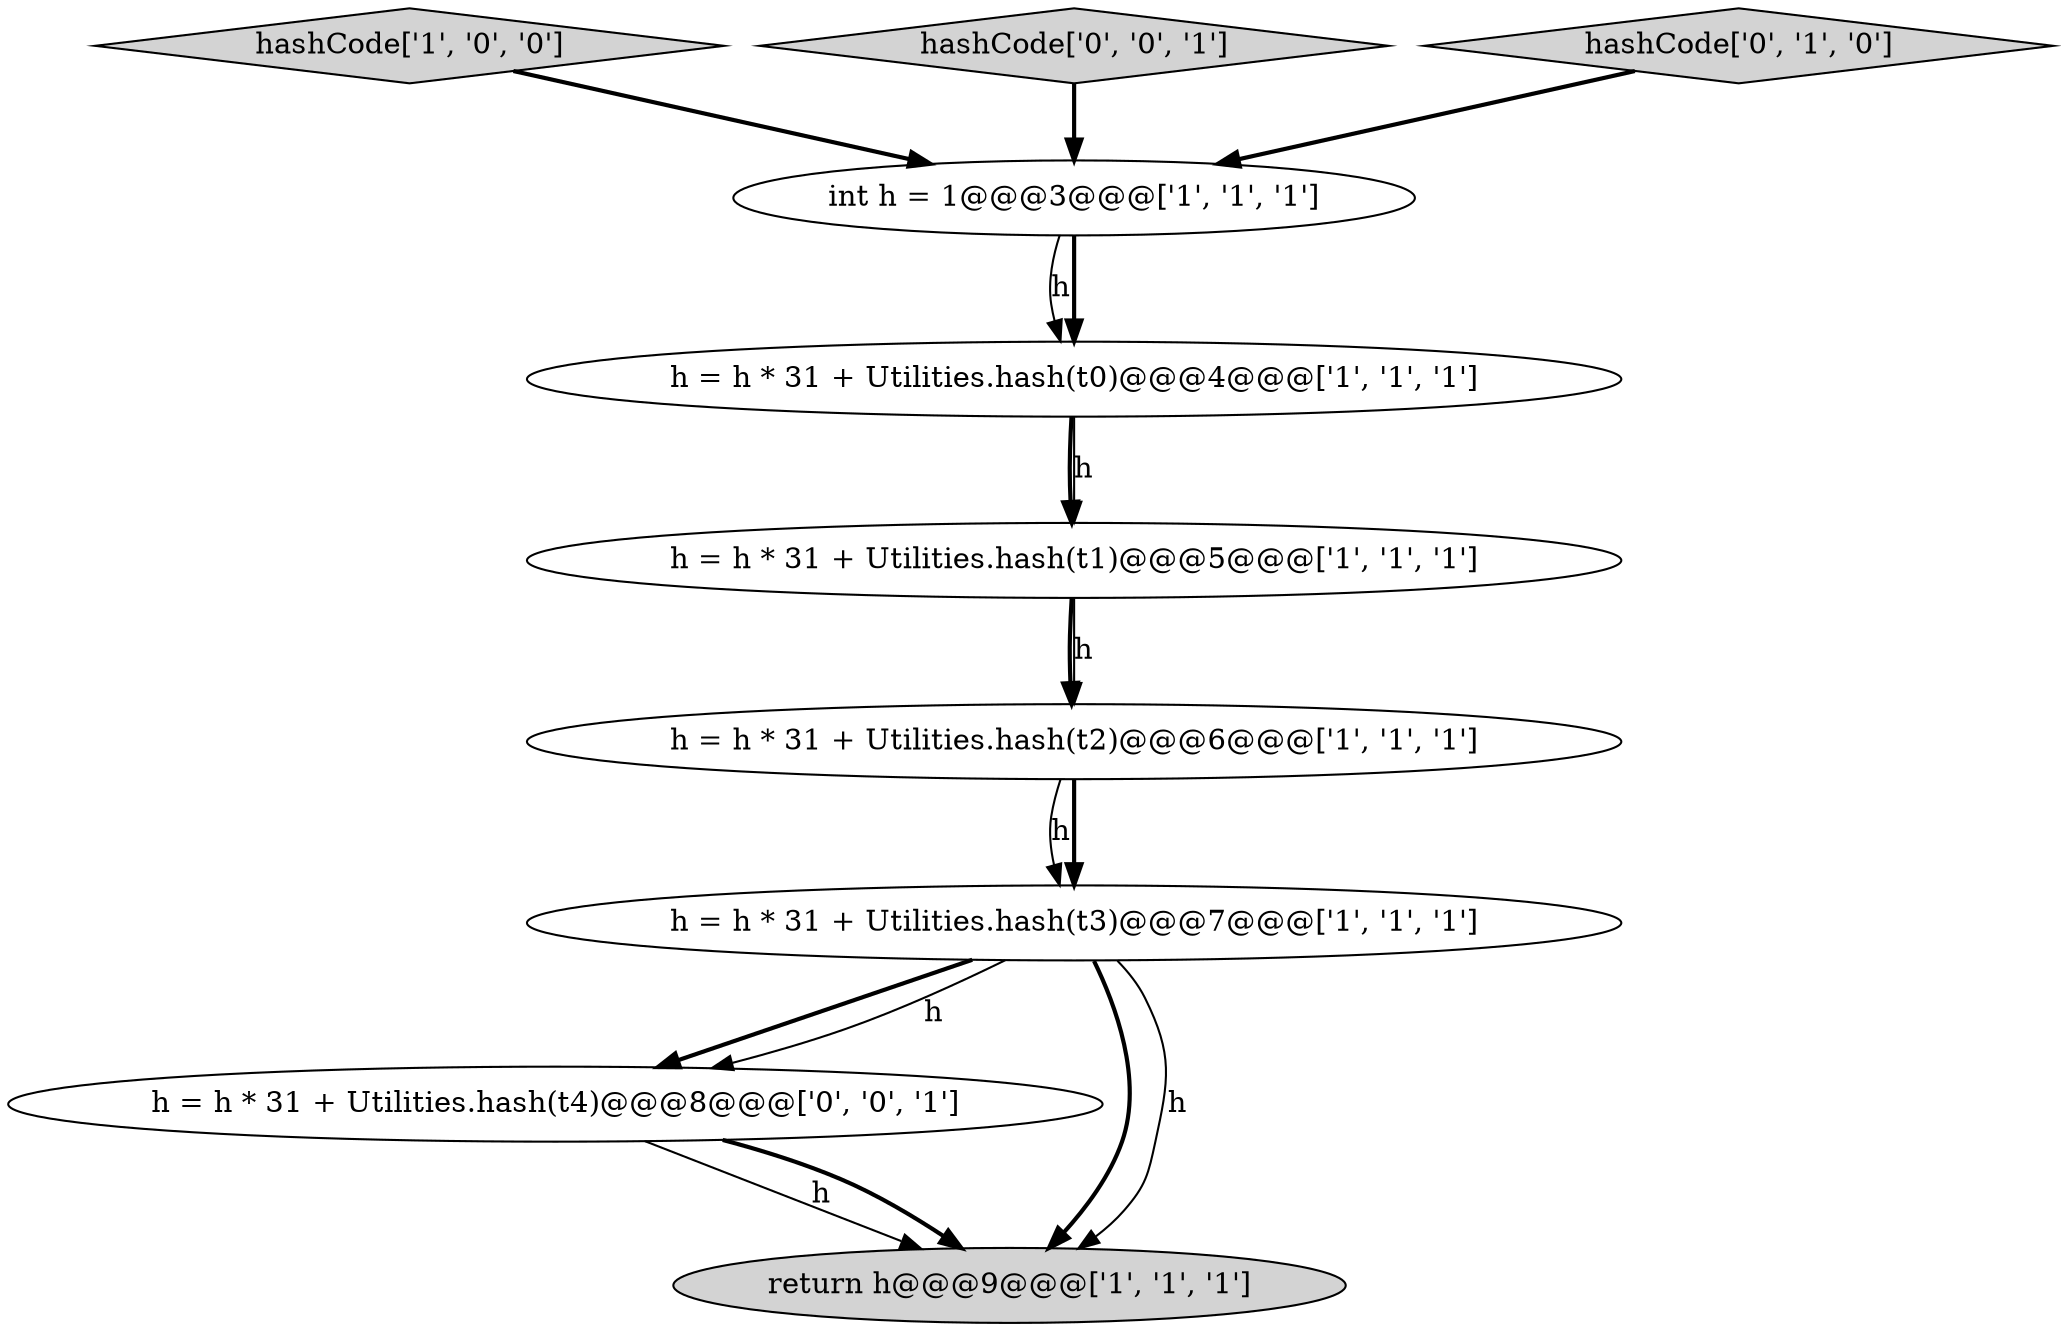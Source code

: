 digraph {
8 [style = filled, label = "h = h * 31 + Utilities.hash(t4)@@@8@@@['0', '0', '1']", fillcolor = white, shape = ellipse image = "AAA0AAABBB3BBB"];
2 [style = filled, label = "h = h * 31 + Utilities.hash(t2)@@@6@@@['1', '1', '1']", fillcolor = white, shape = ellipse image = "AAA0AAABBB1BBB"];
1 [style = filled, label = "h = h * 31 + Utilities.hash(t1)@@@5@@@['1', '1', '1']", fillcolor = white, shape = ellipse image = "AAA0AAABBB1BBB"];
5 [style = filled, label = "hashCode['1', '0', '0']", fillcolor = lightgray, shape = diamond image = "AAA0AAABBB1BBB"];
4 [style = filled, label = "h = h * 31 + Utilities.hash(t3)@@@7@@@['1', '1', '1']", fillcolor = white, shape = ellipse image = "AAA0AAABBB1BBB"];
9 [style = filled, label = "hashCode['0', '0', '1']", fillcolor = lightgray, shape = diamond image = "AAA0AAABBB3BBB"];
6 [style = filled, label = "h = h * 31 + Utilities.hash(t0)@@@4@@@['1', '1', '1']", fillcolor = white, shape = ellipse image = "AAA0AAABBB1BBB"];
3 [style = filled, label = "return h@@@9@@@['1', '1', '1']", fillcolor = lightgray, shape = ellipse image = "AAA0AAABBB1BBB"];
7 [style = filled, label = "hashCode['0', '1', '0']", fillcolor = lightgray, shape = diamond image = "AAA0AAABBB2BBB"];
0 [style = filled, label = "int h = 1@@@3@@@['1', '1', '1']", fillcolor = white, shape = ellipse image = "AAA0AAABBB1BBB"];
6->1 [style = bold, label=""];
4->3 [style = bold, label=""];
4->8 [style = bold, label=""];
0->6 [style = solid, label="h"];
1->2 [style = bold, label=""];
7->0 [style = bold, label=""];
1->2 [style = solid, label="h"];
4->3 [style = solid, label="h"];
6->1 [style = solid, label="h"];
2->4 [style = solid, label="h"];
9->0 [style = bold, label=""];
5->0 [style = bold, label=""];
0->6 [style = bold, label=""];
4->8 [style = solid, label="h"];
2->4 [style = bold, label=""];
8->3 [style = solid, label="h"];
8->3 [style = bold, label=""];
}

